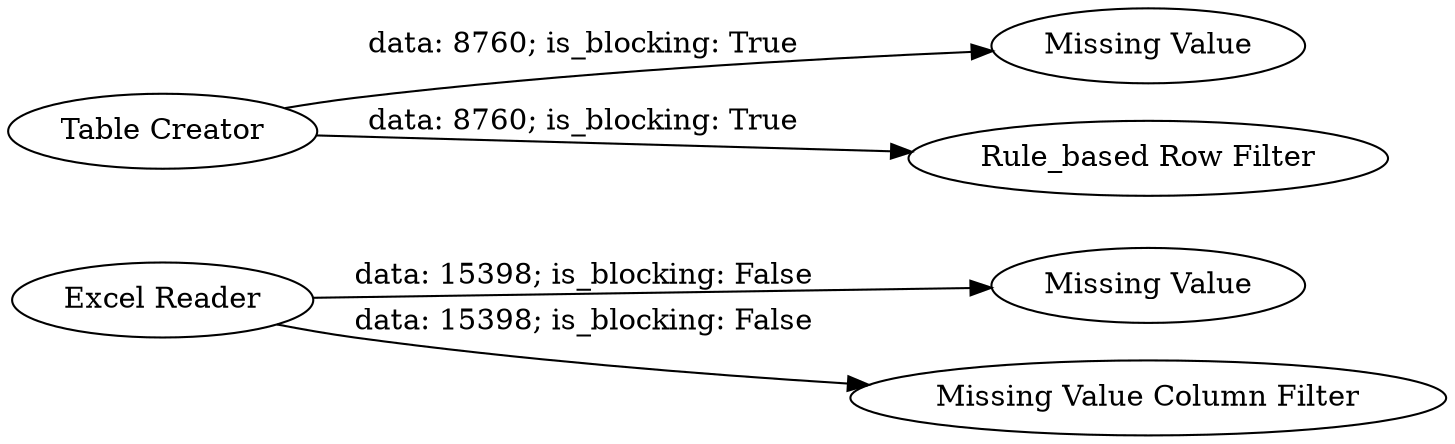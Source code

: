 digraph {
	"-392131827197568536_28" [label="Excel Reader"]
	"-392131827197568536_9" [label="Table Creator"]
	"-392131827197568536_6" [label="Missing Value"]
	"-392131827197568536_31" [label="Rule_based Row Filter"]
	"-392131827197568536_29" [label="Missing Value"]
	"-392131827197568536_30" [label="Missing Value Column Filter"]
	"-392131827197568536_28" -> "-392131827197568536_29" [label="data: 15398; is_blocking: False"]
	"-392131827197568536_9" -> "-392131827197568536_6" [label="data: 8760; is_blocking: True"]
	"-392131827197568536_28" -> "-392131827197568536_30" [label="data: 15398; is_blocking: False"]
	"-392131827197568536_9" -> "-392131827197568536_31" [label="data: 8760; is_blocking: True"]
	rankdir=LR
}
